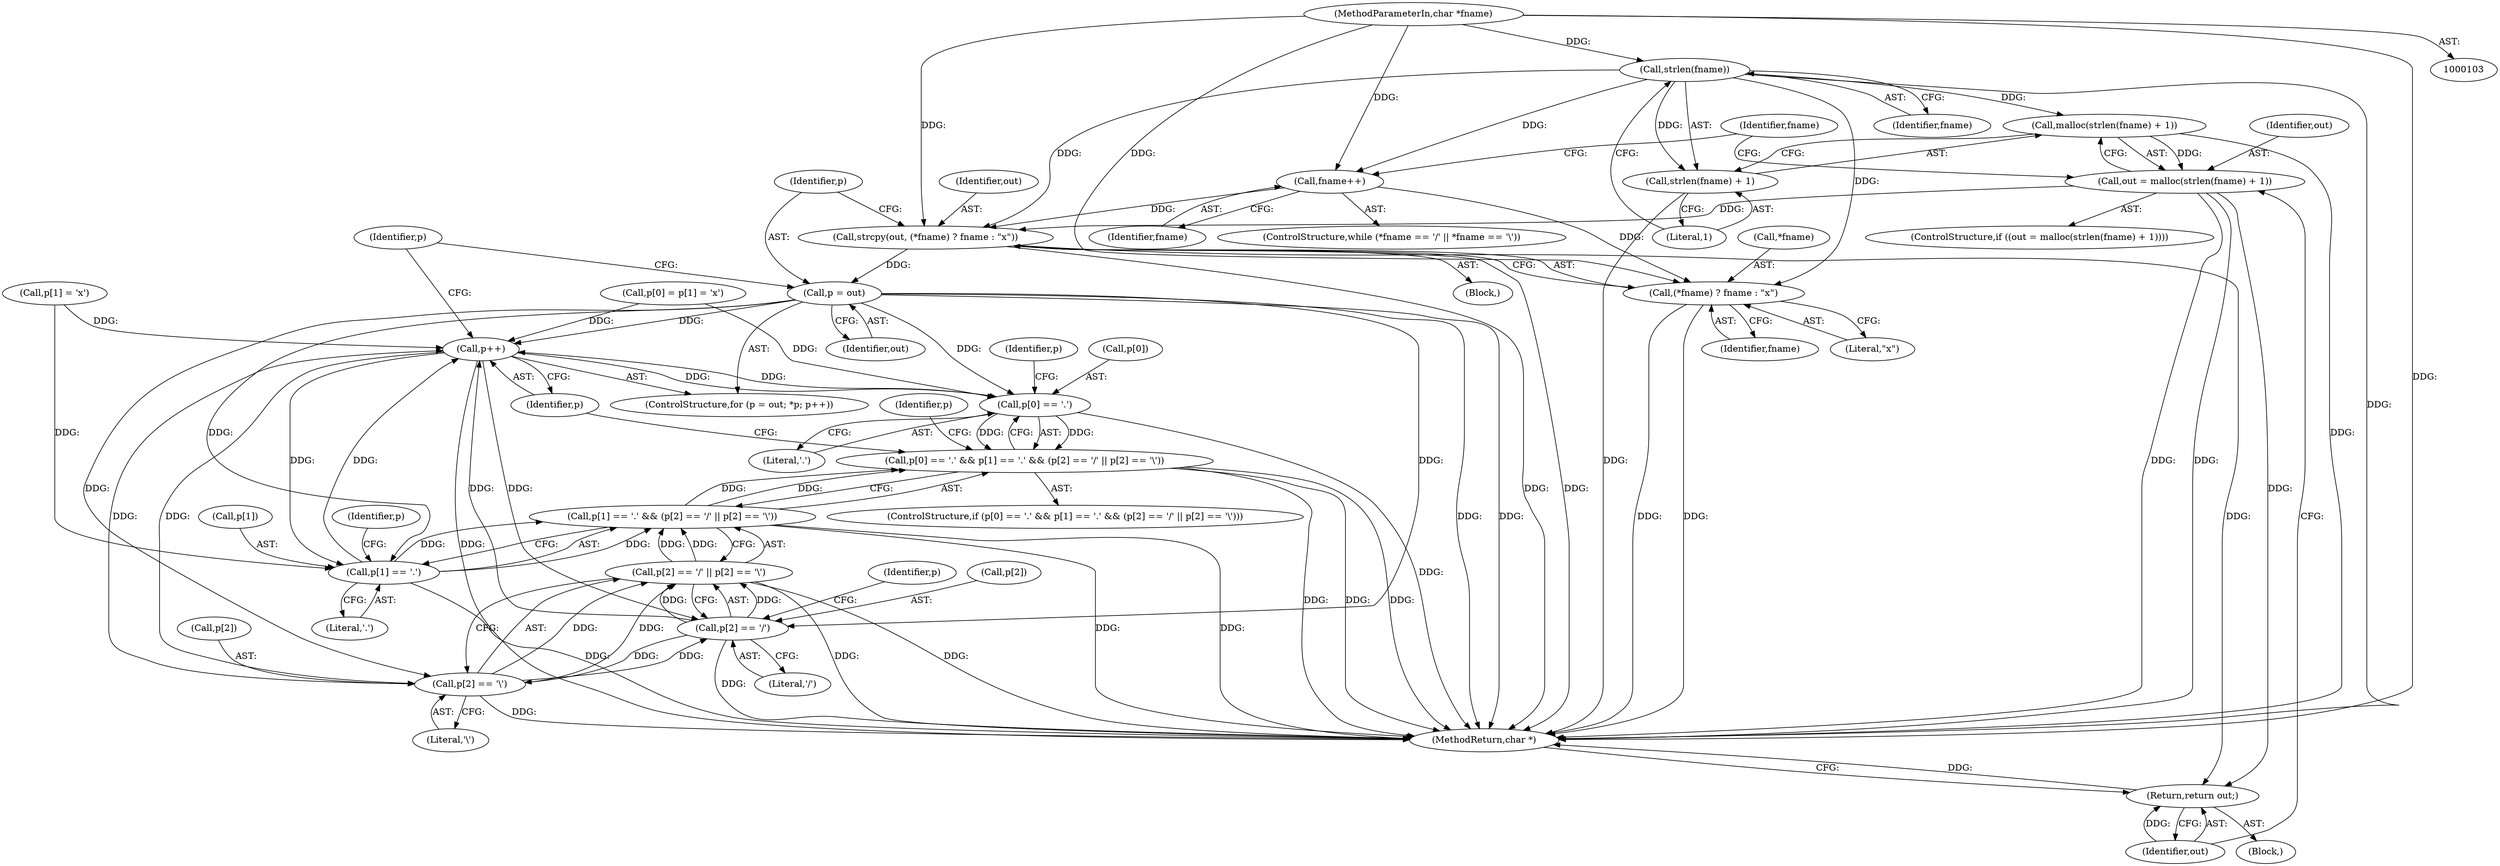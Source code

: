 digraph "0_libmspack_7cadd489698be117c47efcadd742651594429e6d@API" {
"1000113" [label="(Call,strlen(fname))"];
"1000104" [label="(MethodParameterIn,char *fname)"];
"1000111" [label="(Call,malloc(strlen(fname) + 1))"];
"1000109" [label="(Call,out = malloc(strlen(fname) + 1))"];
"1000129" [label="(Call,strcpy(out, (*fname) ? fname : \"x\"))"];
"1000137" [label="(Call,p = out)"];
"1000142" [label="(Call,p++)"];
"1000147" [label="(Call,p[0] == '.')"];
"1000146" [label="(Call,p[0] == '.' && p[1] == '.' && (p[2] == '/' || p[2] == '\\'))"];
"1000153" [label="(Call,p[1] == '.')"];
"1000152" [label="(Call,p[1] == '.' && (p[2] == '/' || p[2] == '\\'))"];
"1000159" [label="(Call,p[2] == '/')"];
"1000158" [label="(Call,p[2] == '/' || p[2] == '\\')"];
"1000164" [label="(Call,p[2] == '\\')"];
"1000179" [label="(Return,return out;)"];
"1000112" [label="(Call,strlen(fname) + 1)"];
"1000127" [label="(Call,fname++)"];
"1000131" [label="(Call,(*fname) ? fname : \"x\")"];
"1000157" [label="(Literal,'.')"];
"1000180" [label="(Identifier,out)"];
"1000112" [label="(Call,strlen(fname) + 1)"];
"1000127" [label="(Call,fname++)"];
"1000170" [label="(Call,p[0] = p[1] = 'x')"];
"1000116" [label="(Block,)"];
"1000136" [label="(ControlStructure,for (p = out; *p; p++))"];
"1000151" [label="(Literal,'.')"];
"1000155" [label="(Identifier,p)"];
"1000121" [label="(Identifier,fname)"];
"1000174" [label="(Call,p[1] = 'x')"];
"1000158" [label="(Call,p[2] == '/' || p[2] == '\\')"];
"1000148" [label="(Call,p[0])"];
"1000129" [label="(Call,strcpy(out, (*fname) ? fname : \"x\"))"];
"1000114" [label="(Identifier,fname)"];
"1000159" [label="(Call,p[2] == '/')"];
"1000138" [label="(Identifier,p)"];
"1000109" [label="(Call,out = malloc(strlen(fname) + 1))"];
"1000142" [label="(Call,p++)"];
"1000105" [label="(Block,)"];
"1000113" [label="(Call,strlen(fname))"];
"1000181" [label="(MethodReturn,char *)"];
"1000110" [label="(Identifier,out)"];
"1000152" [label="(Call,p[1] == '.' && (p[2] == '/' || p[2] == '\\'))"];
"1000115" [label="(Literal,1)"];
"1000137" [label="(Call,p = out)"];
"1000117" [label="(ControlStructure,while (*fname == '/' || *fname == '\\'))"];
"1000166" [label="(Identifier,p)"];
"1000168" [label="(Literal,'\\')"];
"1000134" [label="(Identifier,fname)"];
"1000111" [label="(Call,malloc(strlen(fname) + 1))"];
"1000128" [label="(Identifier,fname)"];
"1000135" [label="(Literal,\"x\")"];
"1000108" [label="(ControlStructure,if ((out = malloc(strlen(fname) + 1))))"];
"1000172" [label="(Identifier,p)"];
"1000146" [label="(Call,p[0] == '.' && p[1] == '.' && (p[2] == '/' || p[2] == '\\'))"];
"1000165" [label="(Call,p[2])"];
"1000104" [label="(MethodParameterIn,char *fname)"];
"1000141" [label="(Identifier,p)"];
"1000164" [label="(Call,p[2] == '\\')"];
"1000161" [label="(Identifier,p)"];
"1000143" [label="(Identifier,p)"];
"1000163" [label="(Literal,'/')"];
"1000139" [label="(Identifier,out)"];
"1000145" [label="(ControlStructure,if (p[0] == '.' && p[1] == '.' && (p[2] == '/' || p[2] == '\\')))"];
"1000179" [label="(Return,return out;)"];
"1000147" [label="(Call,p[0] == '.')"];
"1000132" [label="(Call,*fname)"];
"1000160" [label="(Call,p[2])"];
"1000130" [label="(Identifier,out)"];
"1000153" [label="(Call,p[1] == '.')"];
"1000154" [label="(Call,p[1])"];
"1000131" [label="(Call,(*fname) ? fname : \"x\")"];
"1000113" -> "1000112"  [label="AST: "];
"1000113" -> "1000114"  [label="CFG: "];
"1000114" -> "1000113"  [label="AST: "];
"1000115" -> "1000113"  [label="CFG: "];
"1000113" -> "1000181"  [label="DDG: "];
"1000113" -> "1000111"  [label="DDG: "];
"1000113" -> "1000112"  [label="DDG: "];
"1000104" -> "1000113"  [label="DDG: "];
"1000113" -> "1000127"  [label="DDG: "];
"1000113" -> "1000129"  [label="DDG: "];
"1000113" -> "1000131"  [label="DDG: "];
"1000104" -> "1000103"  [label="AST: "];
"1000104" -> "1000181"  [label="DDG: "];
"1000104" -> "1000127"  [label="DDG: "];
"1000104" -> "1000129"  [label="DDG: "];
"1000104" -> "1000131"  [label="DDG: "];
"1000111" -> "1000109"  [label="AST: "];
"1000111" -> "1000112"  [label="CFG: "];
"1000112" -> "1000111"  [label="AST: "];
"1000109" -> "1000111"  [label="CFG: "];
"1000111" -> "1000181"  [label="DDG: "];
"1000111" -> "1000109"  [label="DDG: "];
"1000109" -> "1000108"  [label="AST: "];
"1000110" -> "1000109"  [label="AST: "];
"1000121" -> "1000109"  [label="CFG: "];
"1000180" -> "1000109"  [label="CFG: "];
"1000109" -> "1000181"  [label="DDG: "];
"1000109" -> "1000181"  [label="DDG: "];
"1000109" -> "1000129"  [label="DDG: "];
"1000109" -> "1000179"  [label="DDG: "];
"1000129" -> "1000116"  [label="AST: "];
"1000129" -> "1000131"  [label="CFG: "];
"1000130" -> "1000129"  [label="AST: "];
"1000131" -> "1000129"  [label="AST: "];
"1000138" -> "1000129"  [label="CFG: "];
"1000129" -> "1000181"  [label="DDG: "];
"1000129" -> "1000181"  [label="DDG: "];
"1000127" -> "1000129"  [label="DDG: "];
"1000129" -> "1000137"  [label="DDG: "];
"1000129" -> "1000179"  [label="DDG: "];
"1000137" -> "1000136"  [label="AST: "];
"1000137" -> "1000139"  [label="CFG: "];
"1000138" -> "1000137"  [label="AST: "];
"1000139" -> "1000137"  [label="AST: "];
"1000141" -> "1000137"  [label="CFG: "];
"1000137" -> "1000181"  [label="DDG: "];
"1000137" -> "1000181"  [label="DDG: "];
"1000137" -> "1000142"  [label="DDG: "];
"1000137" -> "1000147"  [label="DDG: "];
"1000137" -> "1000153"  [label="DDG: "];
"1000137" -> "1000159"  [label="DDG: "];
"1000137" -> "1000164"  [label="DDG: "];
"1000142" -> "1000136"  [label="AST: "];
"1000142" -> "1000143"  [label="CFG: "];
"1000143" -> "1000142"  [label="AST: "];
"1000141" -> "1000142"  [label="CFG: "];
"1000142" -> "1000181"  [label="DDG: "];
"1000159" -> "1000142"  [label="DDG: "];
"1000147" -> "1000142"  [label="DDG: "];
"1000153" -> "1000142"  [label="DDG: "];
"1000174" -> "1000142"  [label="DDG: "];
"1000164" -> "1000142"  [label="DDG: "];
"1000170" -> "1000142"  [label="DDG: "];
"1000142" -> "1000147"  [label="DDG: "];
"1000142" -> "1000153"  [label="DDG: "];
"1000142" -> "1000159"  [label="DDG: "];
"1000142" -> "1000164"  [label="DDG: "];
"1000147" -> "1000146"  [label="AST: "];
"1000147" -> "1000151"  [label="CFG: "];
"1000148" -> "1000147"  [label="AST: "];
"1000151" -> "1000147"  [label="AST: "];
"1000155" -> "1000147"  [label="CFG: "];
"1000146" -> "1000147"  [label="CFG: "];
"1000147" -> "1000181"  [label="DDG: "];
"1000147" -> "1000146"  [label="DDG: "];
"1000147" -> "1000146"  [label="DDG: "];
"1000170" -> "1000147"  [label="DDG: "];
"1000146" -> "1000145"  [label="AST: "];
"1000146" -> "1000152"  [label="CFG: "];
"1000152" -> "1000146"  [label="AST: "];
"1000172" -> "1000146"  [label="CFG: "];
"1000143" -> "1000146"  [label="CFG: "];
"1000146" -> "1000181"  [label="DDG: "];
"1000146" -> "1000181"  [label="DDG: "];
"1000146" -> "1000181"  [label="DDG: "];
"1000152" -> "1000146"  [label="DDG: "];
"1000152" -> "1000146"  [label="DDG: "];
"1000153" -> "1000152"  [label="AST: "];
"1000153" -> "1000157"  [label="CFG: "];
"1000154" -> "1000153"  [label="AST: "];
"1000157" -> "1000153"  [label="AST: "];
"1000161" -> "1000153"  [label="CFG: "];
"1000152" -> "1000153"  [label="CFG: "];
"1000153" -> "1000181"  [label="DDG: "];
"1000153" -> "1000152"  [label="DDG: "];
"1000153" -> "1000152"  [label="DDG: "];
"1000174" -> "1000153"  [label="DDG: "];
"1000152" -> "1000158"  [label="CFG: "];
"1000158" -> "1000152"  [label="AST: "];
"1000152" -> "1000181"  [label="DDG: "];
"1000152" -> "1000181"  [label="DDG: "];
"1000158" -> "1000152"  [label="DDG: "];
"1000158" -> "1000152"  [label="DDG: "];
"1000159" -> "1000158"  [label="AST: "];
"1000159" -> "1000163"  [label="CFG: "];
"1000160" -> "1000159"  [label="AST: "];
"1000163" -> "1000159"  [label="AST: "];
"1000166" -> "1000159"  [label="CFG: "];
"1000158" -> "1000159"  [label="CFG: "];
"1000159" -> "1000181"  [label="DDG: "];
"1000159" -> "1000158"  [label="DDG: "];
"1000159" -> "1000158"  [label="DDG: "];
"1000164" -> "1000159"  [label="DDG: "];
"1000159" -> "1000164"  [label="DDG: "];
"1000158" -> "1000164"  [label="CFG: "];
"1000164" -> "1000158"  [label="AST: "];
"1000158" -> "1000181"  [label="DDG: "];
"1000158" -> "1000181"  [label="DDG: "];
"1000164" -> "1000158"  [label="DDG: "];
"1000164" -> "1000158"  [label="DDG: "];
"1000164" -> "1000168"  [label="CFG: "];
"1000165" -> "1000164"  [label="AST: "];
"1000168" -> "1000164"  [label="AST: "];
"1000164" -> "1000181"  [label="DDG: "];
"1000179" -> "1000105"  [label="AST: "];
"1000179" -> "1000180"  [label="CFG: "];
"1000180" -> "1000179"  [label="AST: "];
"1000181" -> "1000179"  [label="CFG: "];
"1000179" -> "1000181"  [label="DDG: "];
"1000180" -> "1000179"  [label="DDG: "];
"1000112" -> "1000115"  [label="CFG: "];
"1000115" -> "1000112"  [label="AST: "];
"1000112" -> "1000181"  [label="DDG: "];
"1000127" -> "1000117"  [label="AST: "];
"1000127" -> "1000128"  [label="CFG: "];
"1000128" -> "1000127"  [label="AST: "];
"1000121" -> "1000127"  [label="CFG: "];
"1000127" -> "1000131"  [label="DDG: "];
"1000131" -> "1000134"  [label="CFG: "];
"1000131" -> "1000135"  [label="CFG: "];
"1000132" -> "1000131"  [label="AST: "];
"1000134" -> "1000131"  [label="AST: "];
"1000135" -> "1000131"  [label="AST: "];
"1000131" -> "1000181"  [label="DDG: "];
"1000131" -> "1000181"  [label="DDG: "];
}
